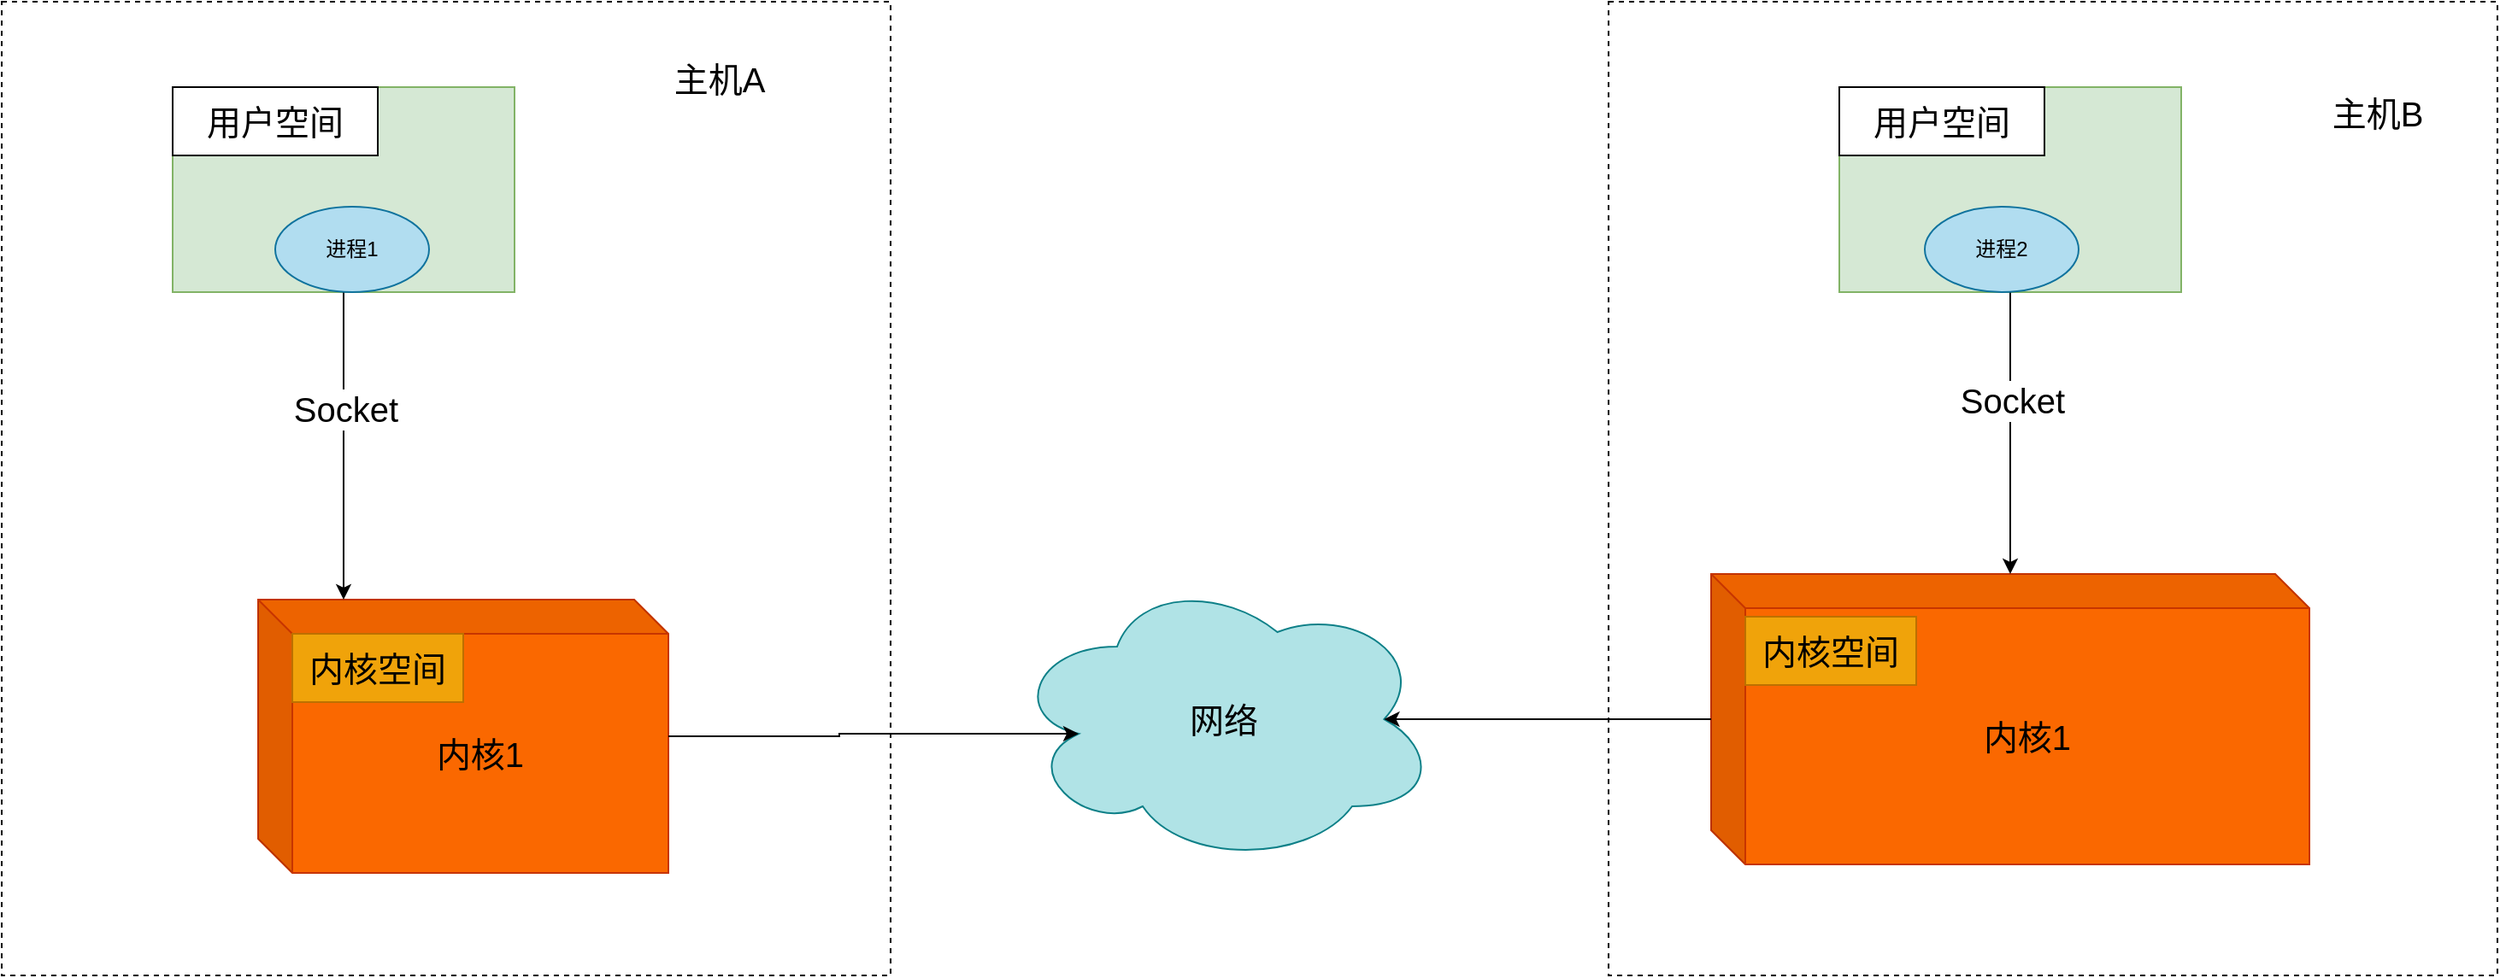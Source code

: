 <mxfile version="24.2.5" type="device" pages="2">
  <diagram name="Linux网络编程" id="PGKgsRrZSQ0SSGWIw2E0">
    <mxGraphModel dx="2327" dy="899" grid="1" gridSize="10" guides="1" tooltips="1" connect="1" arrows="1" fold="1" page="1" pageScale="1" pageWidth="827" pageHeight="1169" math="0" shadow="0">
      <root>
        <mxCell id="0" />
        <mxCell id="1" parent="0" />
        <mxCell id="4CaFQmjlJrOQSS-51nnf-1" value="" style="rounded=0;whiteSpace=wrap;html=1;fillColor=#d5e8d4;strokeColor=#82b366;" vertex="1" parent="1">
          <mxGeometry x="-20" y="90" width="200" height="120" as="geometry" />
        </mxCell>
        <mxCell id="4CaFQmjlJrOQSS-51nnf-2" value="&lt;font style=&quot;font-size: 20px;&quot;&gt;用户空间&lt;/font&gt;" style="rounded=0;whiteSpace=wrap;html=1;" vertex="1" parent="1">
          <mxGeometry x="-20" y="90" width="120" height="40" as="geometry" />
        </mxCell>
        <mxCell id="4CaFQmjlJrOQSS-51nnf-4" value="&lt;font style=&quot;font-size: 20px;&quot;&gt;网络&lt;/font&gt;" style="ellipse;shape=cloud;whiteSpace=wrap;html=1;fillColor=#b0e3e6;strokeColor=#0e8088;" vertex="1" parent="1">
          <mxGeometry x="470" y="375" width="250" height="170" as="geometry" />
        </mxCell>
        <mxCell id="4CaFQmjlJrOQSS-51nnf-5" value="&lt;font style=&quot;font-size: 20px;&quot;&gt;内核1&lt;/font&gt;" style="shape=cube;whiteSpace=wrap;html=1;boundedLbl=1;backgroundOutline=1;darkOpacity=0.05;darkOpacity2=0.1;fillColor=#fa6800;fontColor=#000000;strokeColor=#C73500;" vertex="1" parent="1">
          <mxGeometry x="30" y="390" width="240" height="160" as="geometry" />
        </mxCell>
        <mxCell id="4CaFQmjlJrOQSS-51nnf-6" style="edgeStyle=orthogonalEdgeStyle;rounded=0;orthogonalLoop=1;jettySize=auto;html=1;entryX=0;entryY=0;entryDx=50;entryDy=0;entryPerimeter=0;" edge="1" parent="1" source="4CaFQmjlJrOQSS-51nnf-1" target="4CaFQmjlJrOQSS-51nnf-5">
          <mxGeometry relative="1" as="geometry" />
        </mxCell>
        <mxCell id="4CaFQmjlJrOQSS-51nnf-7" value="&lt;font style=&quot;font-size: 20px;&quot;&gt;Socket&lt;/font&gt;" style="edgeLabel;html=1;align=center;verticalAlign=middle;resizable=0;points=[];" vertex="1" connectable="0" parent="4CaFQmjlJrOQSS-51nnf-6">
          <mxGeometry x="-0.242" y="1" relative="1" as="geometry">
            <mxPoint as="offset" />
          </mxGeometry>
        </mxCell>
        <mxCell id="4CaFQmjlJrOQSS-51nnf-8" style="edgeStyle=orthogonalEdgeStyle;rounded=0;orthogonalLoop=1;jettySize=auto;html=1;entryX=0.16;entryY=0.55;entryDx=0;entryDy=0;entryPerimeter=0;" edge="1" parent="1" source="4CaFQmjlJrOQSS-51nnf-5" target="4CaFQmjlJrOQSS-51nnf-4">
          <mxGeometry relative="1" as="geometry" />
        </mxCell>
        <mxCell id="4CaFQmjlJrOQSS-51nnf-9" value="" style="rounded=0;whiteSpace=wrap;html=1;fillColor=#d5e8d4;strokeColor=#82b366;" vertex="1" parent="1">
          <mxGeometry x="955" y="90" width="200" height="120" as="geometry" />
        </mxCell>
        <mxCell id="4CaFQmjlJrOQSS-51nnf-10" value="&lt;font style=&quot;font-size: 20px;&quot;&gt;用户空间&lt;/font&gt;" style="rounded=0;whiteSpace=wrap;html=1;" vertex="1" parent="1">
          <mxGeometry x="955" y="90" width="120" height="40" as="geometry" />
        </mxCell>
        <mxCell id="4CaFQmjlJrOQSS-51nnf-11" value="&lt;font style=&quot;font-size: 20px;&quot;&gt;内核1&lt;/font&gt;" style="shape=cube;whiteSpace=wrap;html=1;boundedLbl=1;backgroundOutline=1;darkOpacity=0.05;darkOpacity2=0.1;fillColor=#fa6800;fontColor=#000000;strokeColor=#C73500;" vertex="1" parent="1">
          <mxGeometry x="880" y="375" width="350" height="170" as="geometry" />
        </mxCell>
        <mxCell id="4CaFQmjlJrOQSS-51nnf-12" style="edgeStyle=orthogonalEdgeStyle;rounded=0;orthogonalLoop=1;jettySize=auto;html=1;entryX=0;entryY=0;entryDx=50;entryDy=0;entryPerimeter=0;" edge="1" parent="1" source="4CaFQmjlJrOQSS-51nnf-9">
          <mxGeometry relative="1" as="geometry">
            <mxPoint x="1055" y="375" as="targetPoint" />
          </mxGeometry>
        </mxCell>
        <mxCell id="4CaFQmjlJrOQSS-51nnf-13" value="&lt;font style=&quot;font-size: 20px;&quot;&gt;Socket&lt;/font&gt;" style="edgeLabel;html=1;align=center;verticalAlign=middle;resizable=0;points=[];" vertex="1" connectable="0" parent="4CaFQmjlJrOQSS-51nnf-12">
          <mxGeometry x="-0.242" y="1" relative="1" as="geometry">
            <mxPoint as="offset" />
          </mxGeometry>
        </mxCell>
        <mxCell id="4CaFQmjlJrOQSS-51nnf-14" value="进程1" style="ellipse;whiteSpace=wrap;html=1;fillColor=#b1ddf0;strokeColor=#10739e;" vertex="1" parent="1">
          <mxGeometry x="40" y="160" width="90" height="50" as="geometry" />
        </mxCell>
        <mxCell id="4CaFQmjlJrOQSS-51nnf-15" value="进程2" style="ellipse;whiteSpace=wrap;html=1;fillColor=#b1ddf0;strokeColor=#10739e;" vertex="1" parent="1">
          <mxGeometry x="1005" y="160" width="90" height="50" as="geometry" />
        </mxCell>
        <mxCell id="4CaFQmjlJrOQSS-51nnf-16" style="edgeStyle=orthogonalEdgeStyle;rounded=0;orthogonalLoop=1;jettySize=auto;html=1;entryX=0.875;entryY=0.5;entryDx=0;entryDy=0;entryPerimeter=0;" edge="1" parent="1" source="4CaFQmjlJrOQSS-51nnf-11" target="4CaFQmjlJrOQSS-51nnf-4">
          <mxGeometry relative="1" as="geometry" />
        </mxCell>
        <mxCell id="pbe3xIDgghlX4j4Ldth1-1" value="&lt;font style=&quot;font-size: 20px;&quot;&gt;内核空间&lt;/font&gt;" style="rounded=0;whiteSpace=wrap;html=1;fillColor=#f0a30a;strokeColor=#BD7000;fontColor=#000000;" vertex="1" parent="1">
          <mxGeometry x="50" y="410" width="100" height="40" as="geometry" />
        </mxCell>
        <mxCell id="pbe3xIDgghlX4j4Ldth1-2" value="&lt;font style=&quot;font-size: 20px;&quot;&gt;内核空间&lt;/font&gt;" style="rounded=0;whiteSpace=wrap;html=1;fillColor=#f0a30a;strokeColor=#BD7000;fontColor=#000000;" vertex="1" parent="1">
          <mxGeometry x="900" y="400" width="100" height="40" as="geometry" />
        </mxCell>
        <mxCell id="pbe3xIDgghlX4j4Ldth1-3" value="" style="rounded=0;whiteSpace=wrap;html=1;dashed=1;fillColor=none;" vertex="1" parent="1">
          <mxGeometry x="-120" y="40" width="520" height="570" as="geometry" />
        </mxCell>
        <mxCell id="pbe3xIDgghlX4j4Ldth1-4" value="&lt;font style=&quot;font-size: 20px;&quot;&gt;主机A&lt;/font&gt;" style="text;html=1;align=center;verticalAlign=middle;whiteSpace=wrap;rounded=0;" vertex="1" parent="1">
          <mxGeometry x="270" y="70" width="60" height="30" as="geometry" />
        </mxCell>
        <mxCell id="pbe3xIDgghlX4j4Ldth1-5" value="" style="rounded=0;whiteSpace=wrap;html=1;dashed=1;fillColor=none;" vertex="1" parent="1">
          <mxGeometry x="820" y="40" width="520" height="570" as="geometry" />
        </mxCell>
        <mxCell id="pbe3xIDgghlX4j4Ldth1-6" value="&lt;font style=&quot;font-size: 20px;&quot;&gt;主机B&lt;/font&gt;" style="text;html=1;align=center;verticalAlign=middle;whiteSpace=wrap;rounded=0;" vertex="1" parent="1">
          <mxGeometry x="1240" y="90" width="60" height="30" as="geometry" />
        </mxCell>
      </root>
    </mxGraphModel>
  </diagram>
  <diagram id="JAxXuBRKqtQ0MommEfGv" name="Linux进程间通讯">
    <mxGraphModel dx="1877" dy="629" grid="1" gridSize="10" guides="1" tooltips="1" connect="1" arrows="1" fold="1" page="1" pageScale="1" pageWidth="827" pageHeight="1169" math="0" shadow="0">
      <root>
        <mxCell id="0" />
        <mxCell id="1" parent="0" />
        <mxCell id="63F_eS1jB-bTwPrJx5UZ-1" value="" style="rounded=0;whiteSpace=wrap;html=1;fillColor=#d5e8d4;strokeColor=#82b366;" vertex="1" parent="1">
          <mxGeometry x="-20" y="90" width="510" height="120" as="geometry" />
        </mxCell>
        <mxCell id="63F_eS1jB-bTwPrJx5UZ-2" value="&lt;font style=&quot;font-size: 20px;&quot;&gt;用户空间&lt;/font&gt;" style="rounded=0;whiteSpace=wrap;html=1;" vertex="1" parent="1">
          <mxGeometry x="-20" y="90" width="120" height="40" as="geometry" />
        </mxCell>
        <mxCell id="63F_eS1jB-bTwPrJx5UZ-4" value="" style="shape=cube;whiteSpace=wrap;html=1;boundedLbl=1;backgroundOutline=1;darkOpacity=0.05;darkOpacity2=0.1;fillColor=#fa6800;fontColor=#000000;strokeColor=#C73500;" vertex="1" parent="1">
          <mxGeometry x="-20" y="380" width="520" height="160" as="geometry" />
        </mxCell>
        <mxCell id="63F_eS1jB-bTwPrJx5UZ-8" value="进程1" style="ellipse;whiteSpace=wrap;html=1;fillColor=#b1ddf0;strokeColor=#10739e;" vertex="1" parent="1">
          <mxGeometry x="30" y="150" width="90" height="50" as="geometry" />
        </mxCell>
        <mxCell id="63F_eS1jB-bTwPrJx5UZ-9" value="&lt;font style=&quot;font-size: 20px;&quot;&gt;内核空间&lt;/font&gt;" style="rounded=0;whiteSpace=wrap;html=1;fillColor=#f0a30a;strokeColor=#BD7000;fontColor=#000000;" vertex="1" parent="1">
          <mxGeometry y="400" width="100" height="40" as="geometry" />
        </mxCell>
        <mxCell id="63F_eS1jB-bTwPrJx5UZ-10" value="" style="rounded=0;whiteSpace=wrap;html=1;dashed=1;fillColor=none;" vertex="1" parent="1">
          <mxGeometry x="-40" y="15" width="570" height="570" as="geometry" />
        </mxCell>
        <mxCell id="63F_eS1jB-bTwPrJx5UZ-11" value="&lt;font style=&quot;font-size: 20px;&quot;&gt;主机A&lt;/font&gt;" style="text;html=1;align=center;verticalAlign=middle;whiteSpace=wrap;rounded=0;" vertex="1" parent="1">
          <mxGeometry x="380" y="30" width="60" height="30" as="geometry" />
        </mxCell>
        <mxCell id="63F_eS1jB-bTwPrJx5UZ-12" value="进程2" style="ellipse;whiteSpace=wrap;html=1;fillColor=#b1ddf0;strokeColor=#10739e;" vertex="1" parent="1">
          <mxGeometry x="400" y="150" width="90" height="50" as="geometry" />
        </mxCell>
        <mxCell id="63F_eS1jB-bTwPrJx5UZ-15" value="&lt;font style=&quot;font-size: 20px;&quot;&gt;内核中的对象&lt;/font&gt;" style="ellipse;shape=cloud;whiteSpace=wrap;html=1;fillColor=#f0a30a;fontColor=#000000;strokeColor=#BD7000;" vertex="1" parent="1">
          <mxGeometry x="160" y="440" width="180" height="80" as="geometry" />
        </mxCell>
        <mxCell id="63F_eS1jB-bTwPrJx5UZ-18" value="" style="endArrow=classic;startArrow=classic;html=1;rounded=0;edgeStyle=orthogonalEdgeStyle;curved=1;exitX=0.875;exitY=0.5;exitDx=0;exitDy=0;exitPerimeter=0;" edge="1" parent="1" source="63F_eS1jB-bTwPrJx5UZ-15" target="63F_eS1jB-bTwPrJx5UZ-12">
          <mxGeometry width="50" height="50" relative="1" as="geometry">
            <mxPoint x="280" y="340" as="sourcePoint" />
            <mxPoint x="330" y="290" as="targetPoint" />
          </mxGeometry>
        </mxCell>
        <mxCell id="63F_eS1jB-bTwPrJx5UZ-19" value="&lt;font style=&quot;font-size: 20px;&quot;&gt;读写操作&lt;/font&gt;" style="edgeLabel;html=1;align=center;verticalAlign=middle;resizable=0;points=[];" vertex="1" connectable="0" parent="63F_eS1jB-bTwPrJx5UZ-18">
          <mxGeometry x="0.439" y="6" relative="1" as="geometry">
            <mxPoint as="offset" />
          </mxGeometry>
        </mxCell>
        <mxCell id="63F_eS1jB-bTwPrJx5UZ-20" value="" style="endArrow=classic;startArrow=classic;html=1;rounded=0;edgeStyle=orthogonalEdgeStyle;curved=1;entryX=0.5;entryY=1;entryDx=0;entryDy=0;exitX=0.16;exitY=0.55;exitDx=0;exitDy=0;exitPerimeter=0;" edge="1" parent="1" source="63F_eS1jB-bTwPrJx5UZ-15" target="63F_eS1jB-bTwPrJx5UZ-8">
          <mxGeometry width="50" height="50" relative="1" as="geometry">
            <mxPoint x="90" y="310" as="sourcePoint" />
            <mxPoint x="140" y="260" as="targetPoint" />
          </mxGeometry>
        </mxCell>
        <mxCell id="63F_eS1jB-bTwPrJx5UZ-21" value="&lt;font style=&quot;font-size: 20px;&quot;&gt;读写操作&lt;/font&gt;" style="edgeLabel;html=1;align=center;verticalAlign=middle;resizable=0;points=[];" vertex="1" connectable="0" parent="63F_eS1jB-bTwPrJx5UZ-20">
          <mxGeometry x="0.457" y="-6" relative="1" as="geometry">
            <mxPoint as="offset" />
          </mxGeometry>
        </mxCell>
        <mxCell id="63F_eS1jB-bTwPrJx5UZ-22" value="&lt;font style=&quot;font-size: 20px;&quot;&gt;进程3&lt;/font&gt;&lt;div style=&quot;&quot;&gt;&lt;br&gt;&lt;div&gt;&amp;nbsp; &amp;nbsp; 线程1；&lt;/div&gt;&lt;div&gt;&amp;nbsp; &amp;nbsp; 线程2；&lt;/div&gt;&lt;div&gt;&amp;nbsp; &amp;nbsp; &amp;nbsp;线程3；&lt;/div&gt;&lt;/div&gt;" style="ellipse;whiteSpace=wrap;html=1;fillColor=#cce5ff;strokeColor=#36393d;" vertex="1" parent="1">
          <mxGeometry x="200" y="110" width="140" height="80" as="geometry" />
        </mxCell>
      </root>
    </mxGraphModel>
  </diagram>
</mxfile>
